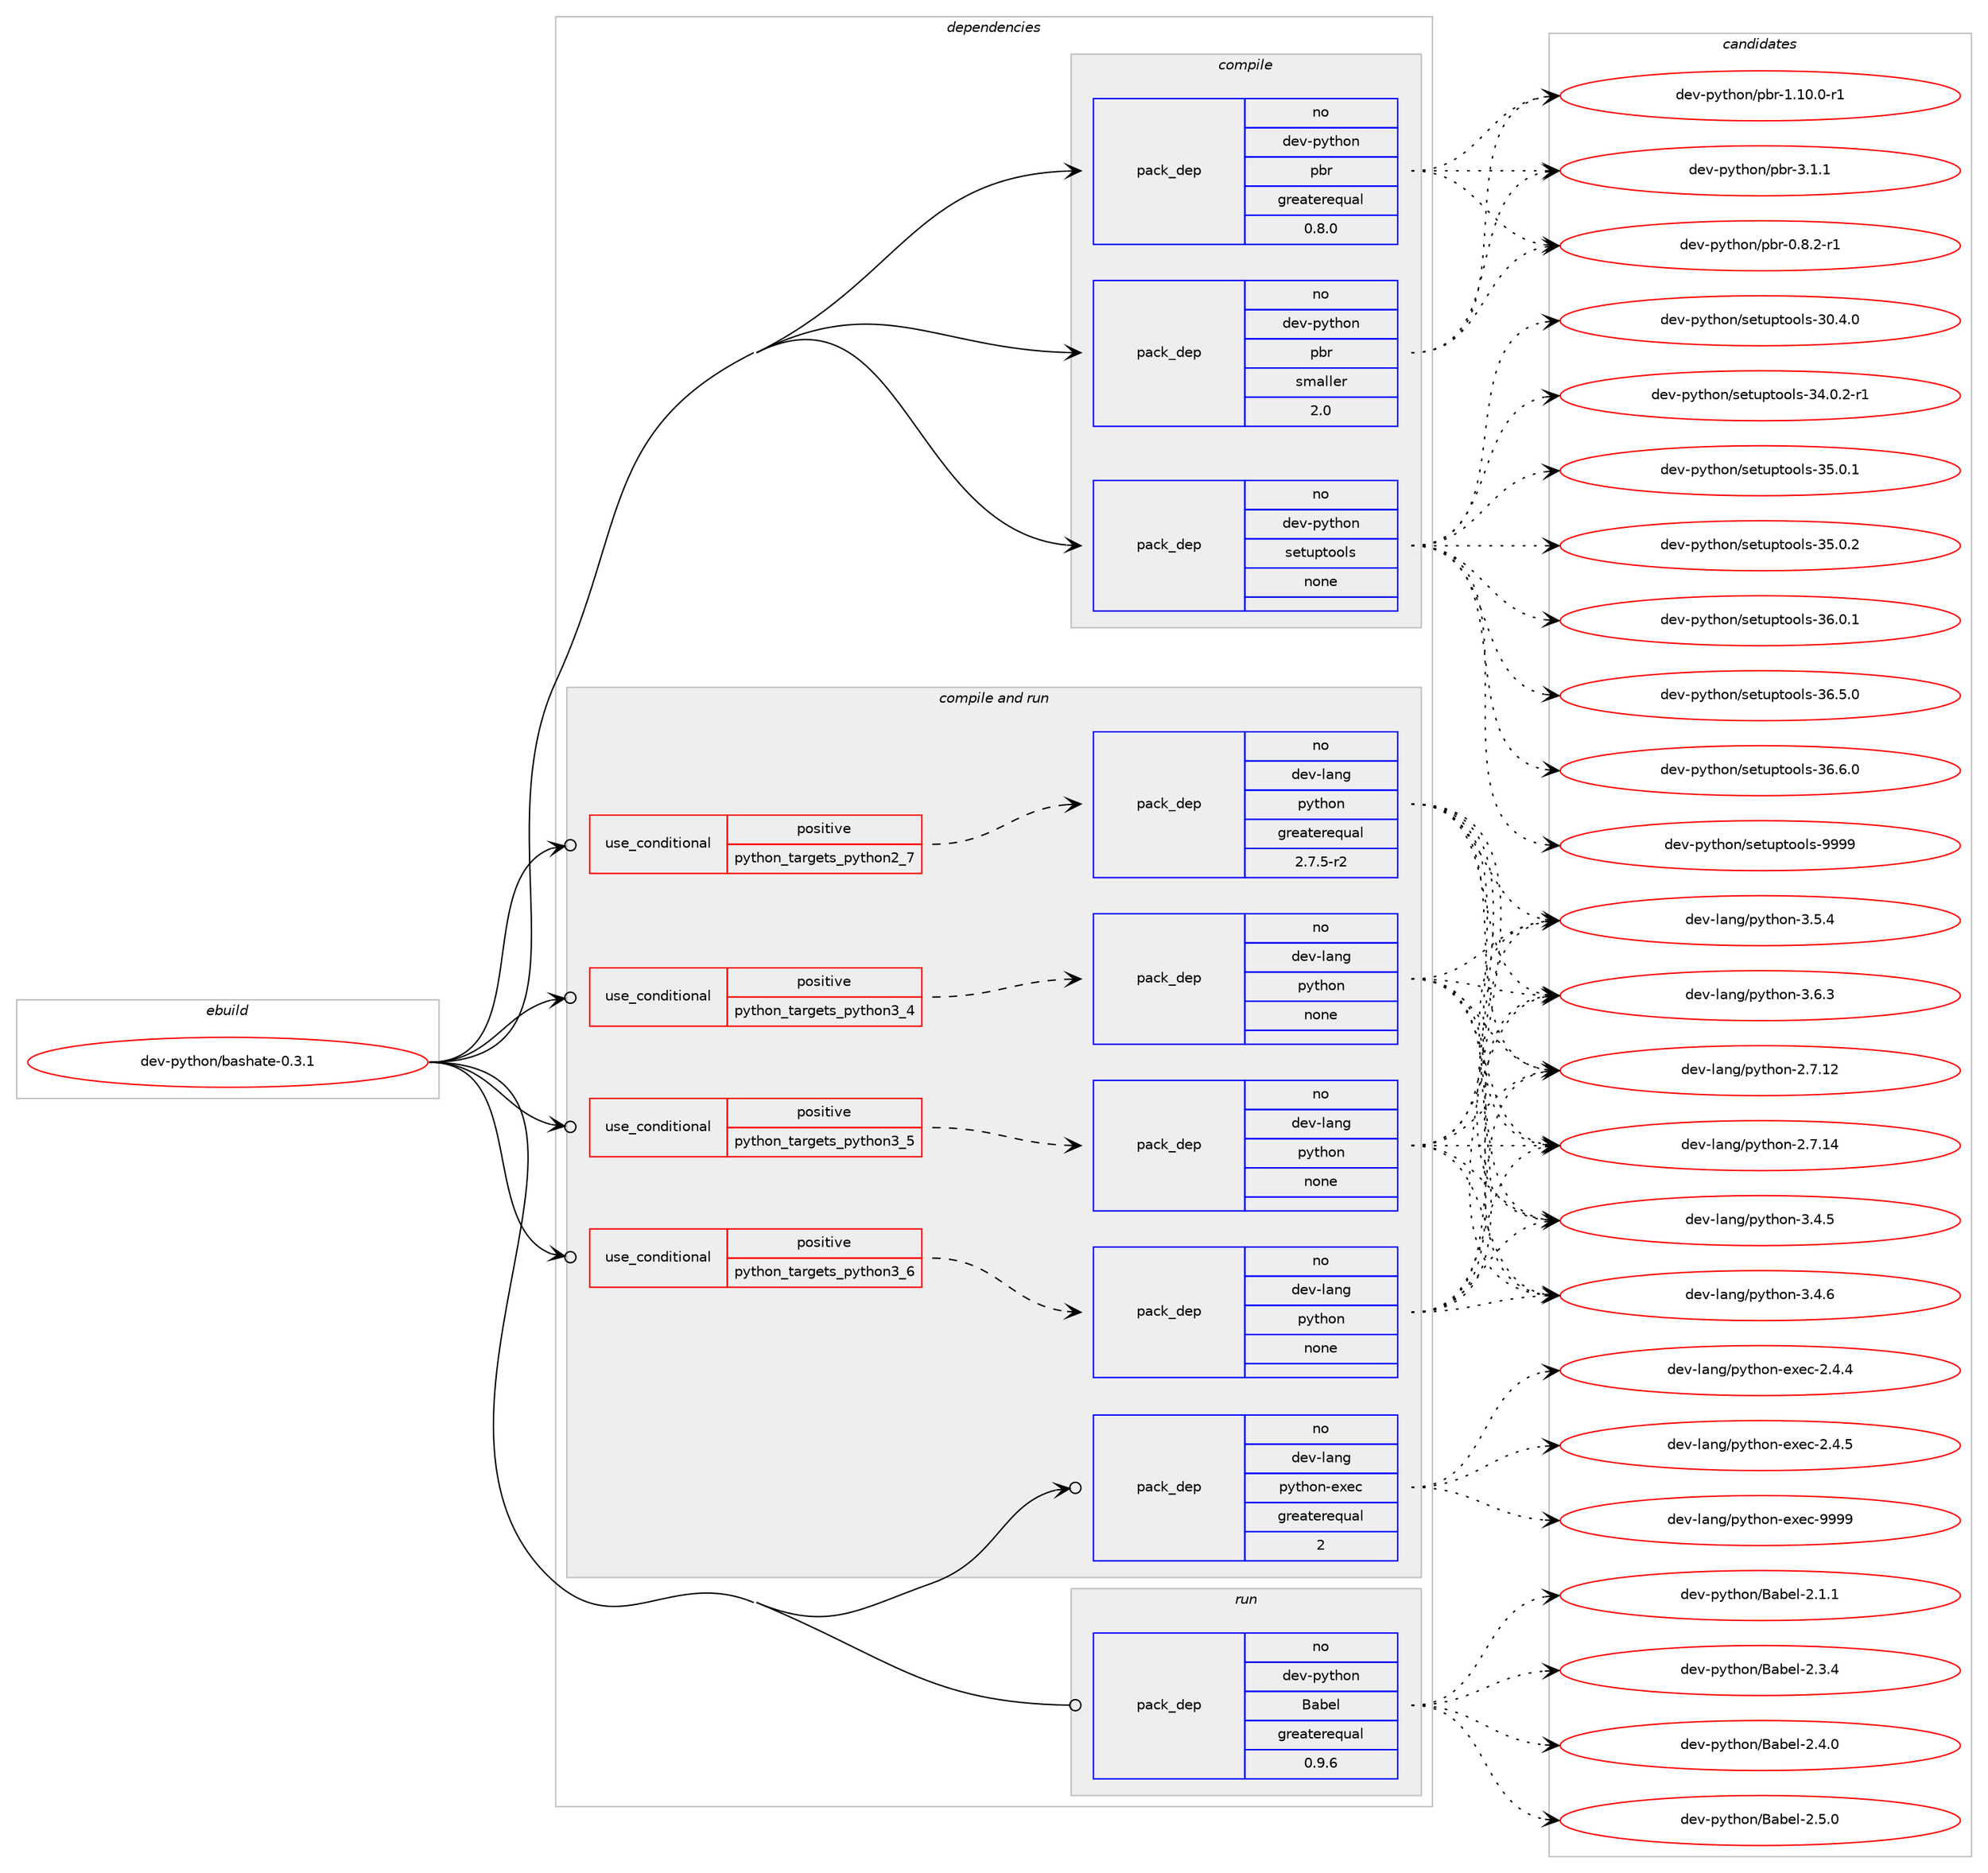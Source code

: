 digraph prolog {

# *************
# Graph options
# *************

newrank=true;
concentrate=true;
compound=true;
graph [rankdir=LR,fontname=Helvetica,fontsize=10,ranksep=1.5];#, ranksep=2.5, nodesep=0.2];
edge  [arrowhead=vee];
node  [fontname=Helvetica,fontsize=10];

# **********
# The ebuild
# **********

subgraph cluster_leftcol {
color=gray;
rank=same;
label=<<i>ebuild</i>>;
id [label="dev-python/bashate-0.3.1", color=red, width=4, href="../dev-python/bashate-0.3.1.svg"];
}

# ****************
# The dependencies
# ****************

subgraph cluster_midcol {
color=gray;
label=<<i>dependencies</i>>;
subgraph cluster_compile {
fillcolor="#eeeeee";
style=filled;
label=<<i>compile</i>>;
subgraph pack114423 {
dependency148173 [label=<<TABLE BORDER="0" CELLBORDER="1" CELLSPACING="0" CELLPADDING="4" WIDTH="220"><TR><TD ROWSPAN="6" CELLPADDING="30">pack_dep</TD></TR><TR><TD WIDTH="110">no</TD></TR><TR><TD>dev-python</TD></TR><TR><TD>pbr</TD></TR><TR><TD>greaterequal</TD></TR><TR><TD>0.8.0</TD></TR></TABLE>>, shape=none, color=blue];
}
id:e -> dependency148173:w [weight=20,style="solid",arrowhead="vee"];
subgraph pack114424 {
dependency148174 [label=<<TABLE BORDER="0" CELLBORDER="1" CELLSPACING="0" CELLPADDING="4" WIDTH="220"><TR><TD ROWSPAN="6" CELLPADDING="30">pack_dep</TD></TR><TR><TD WIDTH="110">no</TD></TR><TR><TD>dev-python</TD></TR><TR><TD>pbr</TD></TR><TR><TD>smaller</TD></TR><TR><TD>2.0</TD></TR></TABLE>>, shape=none, color=blue];
}
id:e -> dependency148174:w [weight=20,style="solid",arrowhead="vee"];
subgraph pack114425 {
dependency148175 [label=<<TABLE BORDER="0" CELLBORDER="1" CELLSPACING="0" CELLPADDING="4" WIDTH="220"><TR><TD ROWSPAN="6" CELLPADDING="30">pack_dep</TD></TR><TR><TD WIDTH="110">no</TD></TR><TR><TD>dev-python</TD></TR><TR><TD>setuptools</TD></TR><TR><TD>none</TD></TR><TR><TD></TD></TR></TABLE>>, shape=none, color=blue];
}
id:e -> dependency148175:w [weight=20,style="solid",arrowhead="vee"];
}
subgraph cluster_compileandrun {
fillcolor="#eeeeee";
style=filled;
label=<<i>compile and run</i>>;
subgraph cond29930 {
dependency148176 [label=<<TABLE BORDER="0" CELLBORDER="1" CELLSPACING="0" CELLPADDING="4"><TR><TD ROWSPAN="3" CELLPADDING="10">use_conditional</TD></TR><TR><TD>positive</TD></TR><TR><TD>python_targets_python2_7</TD></TR></TABLE>>, shape=none, color=red];
subgraph pack114426 {
dependency148177 [label=<<TABLE BORDER="0" CELLBORDER="1" CELLSPACING="0" CELLPADDING="4" WIDTH="220"><TR><TD ROWSPAN="6" CELLPADDING="30">pack_dep</TD></TR><TR><TD WIDTH="110">no</TD></TR><TR><TD>dev-lang</TD></TR><TR><TD>python</TD></TR><TR><TD>greaterequal</TD></TR><TR><TD>2.7.5-r2</TD></TR></TABLE>>, shape=none, color=blue];
}
dependency148176:e -> dependency148177:w [weight=20,style="dashed",arrowhead="vee"];
}
id:e -> dependency148176:w [weight=20,style="solid",arrowhead="odotvee"];
subgraph cond29931 {
dependency148178 [label=<<TABLE BORDER="0" CELLBORDER="1" CELLSPACING="0" CELLPADDING="4"><TR><TD ROWSPAN="3" CELLPADDING="10">use_conditional</TD></TR><TR><TD>positive</TD></TR><TR><TD>python_targets_python3_4</TD></TR></TABLE>>, shape=none, color=red];
subgraph pack114427 {
dependency148179 [label=<<TABLE BORDER="0" CELLBORDER="1" CELLSPACING="0" CELLPADDING="4" WIDTH="220"><TR><TD ROWSPAN="6" CELLPADDING="30">pack_dep</TD></TR><TR><TD WIDTH="110">no</TD></TR><TR><TD>dev-lang</TD></TR><TR><TD>python</TD></TR><TR><TD>none</TD></TR><TR><TD></TD></TR></TABLE>>, shape=none, color=blue];
}
dependency148178:e -> dependency148179:w [weight=20,style="dashed",arrowhead="vee"];
}
id:e -> dependency148178:w [weight=20,style="solid",arrowhead="odotvee"];
subgraph cond29932 {
dependency148180 [label=<<TABLE BORDER="0" CELLBORDER="1" CELLSPACING="0" CELLPADDING="4"><TR><TD ROWSPAN="3" CELLPADDING="10">use_conditional</TD></TR><TR><TD>positive</TD></TR><TR><TD>python_targets_python3_5</TD></TR></TABLE>>, shape=none, color=red];
subgraph pack114428 {
dependency148181 [label=<<TABLE BORDER="0" CELLBORDER="1" CELLSPACING="0" CELLPADDING="4" WIDTH="220"><TR><TD ROWSPAN="6" CELLPADDING="30">pack_dep</TD></TR><TR><TD WIDTH="110">no</TD></TR><TR><TD>dev-lang</TD></TR><TR><TD>python</TD></TR><TR><TD>none</TD></TR><TR><TD></TD></TR></TABLE>>, shape=none, color=blue];
}
dependency148180:e -> dependency148181:w [weight=20,style="dashed",arrowhead="vee"];
}
id:e -> dependency148180:w [weight=20,style="solid",arrowhead="odotvee"];
subgraph cond29933 {
dependency148182 [label=<<TABLE BORDER="0" CELLBORDER="1" CELLSPACING="0" CELLPADDING="4"><TR><TD ROWSPAN="3" CELLPADDING="10">use_conditional</TD></TR><TR><TD>positive</TD></TR><TR><TD>python_targets_python3_6</TD></TR></TABLE>>, shape=none, color=red];
subgraph pack114429 {
dependency148183 [label=<<TABLE BORDER="0" CELLBORDER="1" CELLSPACING="0" CELLPADDING="4" WIDTH="220"><TR><TD ROWSPAN="6" CELLPADDING="30">pack_dep</TD></TR><TR><TD WIDTH="110">no</TD></TR><TR><TD>dev-lang</TD></TR><TR><TD>python</TD></TR><TR><TD>none</TD></TR><TR><TD></TD></TR></TABLE>>, shape=none, color=blue];
}
dependency148182:e -> dependency148183:w [weight=20,style="dashed",arrowhead="vee"];
}
id:e -> dependency148182:w [weight=20,style="solid",arrowhead="odotvee"];
subgraph pack114430 {
dependency148184 [label=<<TABLE BORDER="0" CELLBORDER="1" CELLSPACING="0" CELLPADDING="4" WIDTH="220"><TR><TD ROWSPAN="6" CELLPADDING="30">pack_dep</TD></TR><TR><TD WIDTH="110">no</TD></TR><TR><TD>dev-lang</TD></TR><TR><TD>python-exec</TD></TR><TR><TD>greaterequal</TD></TR><TR><TD>2</TD></TR></TABLE>>, shape=none, color=blue];
}
id:e -> dependency148184:w [weight=20,style="solid",arrowhead="odotvee"];
}
subgraph cluster_run {
fillcolor="#eeeeee";
style=filled;
label=<<i>run</i>>;
subgraph pack114431 {
dependency148185 [label=<<TABLE BORDER="0" CELLBORDER="1" CELLSPACING="0" CELLPADDING="4" WIDTH="220"><TR><TD ROWSPAN="6" CELLPADDING="30">pack_dep</TD></TR><TR><TD WIDTH="110">no</TD></TR><TR><TD>dev-python</TD></TR><TR><TD>Babel</TD></TR><TR><TD>greaterequal</TD></TR><TR><TD>0.9.6</TD></TR></TABLE>>, shape=none, color=blue];
}
id:e -> dependency148185:w [weight=20,style="solid",arrowhead="odot"];
}
}

# **************
# The candidates
# **************

subgraph cluster_choices {
rank=same;
color=gray;
label=<<i>candidates</i>>;

subgraph choice114423 {
color=black;
nodesep=1;
choice1001011184511212111610411111047112981144548465646504511449 [label="dev-python/pbr-0.8.2-r1", color=red, width=4,href="../dev-python/pbr-0.8.2-r1.svg"];
choice100101118451121211161041111104711298114454946494846484511449 [label="dev-python/pbr-1.10.0-r1", color=red, width=4,href="../dev-python/pbr-1.10.0-r1.svg"];
choice100101118451121211161041111104711298114455146494649 [label="dev-python/pbr-3.1.1", color=red, width=4,href="../dev-python/pbr-3.1.1.svg"];
dependency148173:e -> choice1001011184511212111610411111047112981144548465646504511449:w [style=dotted,weight="100"];
dependency148173:e -> choice100101118451121211161041111104711298114454946494846484511449:w [style=dotted,weight="100"];
dependency148173:e -> choice100101118451121211161041111104711298114455146494649:w [style=dotted,weight="100"];
}
subgraph choice114424 {
color=black;
nodesep=1;
choice1001011184511212111610411111047112981144548465646504511449 [label="dev-python/pbr-0.8.2-r1", color=red, width=4,href="../dev-python/pbr-0.8.2-r1.svg"];
choice100101118451121211161041111104711298114454946494846484511449 [label="dev-python/pbr-1.10.0-r1", color=red, width=4,href="../dev-python/pbr-1.10.0-r1.svg"];
choice100101118451121211161041111104711298114455146494649 [label="dev-python/pbr-3.1.1", color=red, width=4,href="../dev-python/pbr-3.1.1.svg"];
dependency148174:e -> choice1001011184511212111610411111047112981144548465646504511449:w [style=dotted,weight="100"];
dependency148174:e -> choice100101118451121211161041111104711298114454946494846484511449:w [style=dotted,weight="100"];
dependency148174:e -> choice100101118451121211161041111104711298114455146494649:w [style=dotted,weight="100"];
}
subgraph choice114425 {
color=black;
nodesep=1;
choice100101118451121211161041111104711510111611711211611111110811545514846524648 [label="dev-python/setuptools-30.4.0", color=red, width=4,href="../dev-python/setuptools-30.4.0.svg"];
choice1001011184511212111610411111047115101116117112116111111108115455152464846504511449 [label="dev-python/setuptools-34.0.2-r1", color=red, width=4,href="../dev-python/setuptools-34.0.2-r1.svg"];
choice100101118451121211161041111104711510111611711211611111110811545515346484649 [label="dev-python/setuptools-35.0.1", color=red, width=4,href="../dev-python/setuptools-35.0.1.svg"];
choice100101118451121211161041111104711510111611711211611111110811545515346484650 [label="dev-python/setuptools-35.0.2", color=red, width=4,href="../dev-python/setuptools-35.0.2.svg"];
choice100101118451121211161041111104711510111611711211611111110811545515446484649 [label="dev-python/setuptools-36.0.1", color=red, width=4,href="../dev-python/setuptools-36.0.1.svg"];
choice100101118451121211161041111104711510111611711211611111110811545515446534648 [label="dev-python/setuptools-36.5.0", color=red, width=4,href="../dev-python/setuptools-36.5.0.svg"];
choice100101118451121211161041111104711510111611711211611111110811545515446544648 [label="dev-python/setuptools-36.6.0", color=red, width=4,href="../dev-python/setuptools-36.6.0.svg"];
choice10010111845112121116104111110471151011161171121161111111081154557575757 [label="dev-python/setuptools-9999", color=red, width=4,href="../dev-python/setuptools-9999.svg"];
dependency148175:e -> choice100101118451121211161041111104711510111611711211611111110811545514846524648:w [style=dotted,weight="100"];
dependency148175:e -> choice1001011184511212111610411111047115101116117112116111111108115455152464846504511449:w [style=dotted,weight="100"];
dependency148175:e -> choice100101118451121211161041111104711510111611711211611111110811545515346484649:w [style=dotted,weight="100"];
dependency148175:e -> choice100101118451121211161041111104711510111611711211611111110811545515346484650:w [style=dotted,weight="100"];
dependency148175:e -> choice100101118451121211161041111104711510111611711211611111110811545515446484649:w [style=dotted,weight="100"];
dependency148175:e -> choice100101118451121211161041111104711510111611711211611111110811545515446534648:w [style=dotted,weight="100"];
dependency148175:e -> choice100101118451121211161041111104711510111611711211611111110811545515446544648:w [style=dotted,weight="100"];
dependency148175:e -> choice10010111845112121116104111110471151011161171121161111111081154557575757:w [style=dotted,weight="100"];
}
subgraph choice114426 {
color=black;
nodesep=1;
choice10010111845108971101034711212111610411111045504655464950 [label="dev-lang/python-2.7.12", color=red, width=4,href="../dev-lang/python-2.7.12.svg"];
choice10010111845108971101034711212111610411111045504655464952 [label="dev-lang/python-2.7.14", color=red, width=4,href="../dev-lang/python-2.7.14.svg"];
choice100101118451089711010347112121116104111110455146524653 [label="dev-lang/python-3.4.5", color=red, width=4,href="../dev-lang/python-3.4.5.svg"];
choice100101118451089711010347112121116104111110455146524654 [label="dev-lang/python-3.4.6", color=red, width=4,href="../dev-lang/python-3.4.6.svg"];
choice100101118451089711010347112121116104111110455146534652 [label="dev-lang/python-3.5.4", color=red, width=4,href="../dev-lang/python-3.5.4.svg"];
choice100101118451089711010347112121116104111110455146544651 [label="dev-lang/python-3.6.3", color=red, width=4,href="../dev-lang/python-3.6.3.svg"];
dependency148177:e -> choice10010111845108971101034711212111610411111045504655464950:w [style=dotted,weight="100"];
dependency148177:e -> choice10010111845108971101034711212111610411111045504655464952:w [style=dotted,weight="100"];
dependency148177:e -> choice100101118451089711010347112121116104111110455146524653:w [style=dotted,weight="100"];
dependency148177:e -> choice100101118451089711010347112121116104111110455146524654:w [style=dotted,weight="100"];
dependency148177:e -> choice100101118451089711010347112121116104111110455146534652:w [style=dotted,weight="100"];
dependency148177:e -> choice100101118451089711010347112121116104111110455146544651:w [style=dotted,weight="100"];
}
subgraph choice114427 {
color=black;
nodesep=1;
choice10010111845108971101034711212111610411111045504655464950 [label="dev-lang/python-2.7.12", color=red, width=4,href="../dev-lang/python-2.7.12.svg"];
choice10010111845108971101034711212111610411111045504655464952 [label="dev-lang/python-2.7.14", color=red, width=4,href="../dev-lang/python-2.7.14.svg"];
choice100101118451089711010347112121116104111110455146524653 [label="dev-lang/python-3.4.5", color=red, width=4,href="../dev-lang/python-3.4.5.svg"];
choice100101118451089711010347112121116104111110455146524654 [label="dev-lang/python-3.4.6", color=red, width=4,href="../dev-lang/python-3.4.6.svg"];
choice100101118451089711010347112121116104111110455146534652 [label="dev-lang/python-3.5.4", color=red, width=4,href="../dev-lang/python-3.5.4.svg"];
choice100101118451089711010347112121116104111110455146544651 [label="dev-lang/python-3.6.3", color=red, width=4,href="../dev-lang/python-3.6.3.svg"];
dependency148179:e -> choice10010111845108971101034711212111610411111045504655464950:w [style=dotted,weight="100"];
dependency148179:e -> choice10010111845108971101034711212111610411111045504655464952:w [style=dotted,weight="100"];
dependency148179:e -> choice100101118451089711010347112121116104111110455146524653:w [style=dotted,weight="100"];
dependency148179:e -> choice100101118451089711010347112121116104111110455146524654:w [style=dotted,weight="100"];
dependency148179:e -> choice100101118451089711010347112121116104111110455146534652:w [style=dotted,weight="100"];
dependency148179:e -> choice100101118451089711010347112121116104111110455146544651:w [style=dotted,weight="100"];
}
subgraph choice114428 {
color=black;
nodesep=1;
choice10010111845108971101034711212111610411111045504655464950 [label="dev-lang/python-2.7.12", color=red, width=4,href="../dev-lang/python-2.7.12.svg"];
choice10010111845108971101034711212111610411111045504655464952 [label="dev-lang/python-2.7.14", color=red, width=4,href="../dev-lang/python-2.7.14.svg"];
choice100101118451089711010347112121116104111110455146524653 [label="dev-lang/python-3.4.5", color=red, width=4,href="../dev-lang/python-3.4.5.svg"];
choice100101118451089711010347112121116104111110455146524654 [label="dev-lang/python-3.4.6", color=red, width=4,href="../dev-lang/python-3.4.6.svg"];
choice100101118451089711010347112121116104111110455146534652 [label="dev-lang/python-3.5.4", color=red, width=4,href="../dev-lang/python-3.5.4.svg"];
choice100101118451089711010347112121116104111110455146544651 [label="dev-lang/python-3.6.3", color=red, width=4,href="../dev-lang/python-3.6.3.svg"];
dependency148181:e -> choice10010111845108971101034711212111610411111045504655464950:w [style=dotted,weight="100"];
dependency148181:e -> choice10010111845108971101034711212111610411111045504655464952:w [style=dotted,weight="100"];
dependency148181:e -> choice100101118451089711010347112121116104111110455146524653:w [style=dotted,weight="100"];
dependency148181:e -> choice100101118451089711010347112121116104111110455146524654:w [style=dotted,weight="100"];
dependency148181:e -> choice100101118451089711010347112121116104111110455146534652:w [style=dotted,weight="100"];
dependency148181:e -> choice100101118451089711010347112121116104111110455146544651:w [style=dotted,weight="100"];
}
subgraph choice114429 {
color=black;
nodesep=1;
choice10010111845108971101034711212111610411111045504655464950 [label="dev-lang/python-2.7.12", color=red, width=4,href="../dev-lang/python-2.7.12.svg"];
choice10010111845108971101034711212111610411111045504655464952 [label="dev-lang/python-2.7.14", color=red, width=4,href="../dev-lang/python-2.7.14.svg"];
choice100101118451089711010347112121116104111110455146524653 [label="dev-lang/python-3.4.5", color=red, width=4,href="../dev-lang/python-3.4.5.svg"];
choice100101118451089711010347112121116104111110455146524654 [label="dev-lang/python-3.4.6", color=red, width=4,href="../dev-lang/python-3.4.6.svg"];
choice100101118451089711010347112121116104111110455146534652 [label="dev-lang/python-3.5.4", color=red, width=4,href="../dev-lang/python-3.5.4.svg"];
choice100101118451089711010347112121116104111110455146544651 [label="dev-lang/python-3.6.3", color=red, width=4,href="../dev-lang/python-3.6.3.svg"];
dependency148183:e -> choice10010111845108971101034711212111610411111045504655464950:w [style=dotted,weight="100"];
dependency148183:e -> choice10010111845108971101034711212111610411111045504655464952:w [style=dotted,weight="100"];
dependency148183:e -> choice100101118451089711010347112121116104111110455146524653:w [style=dotted,weight="100"];
dependency148183:e -> choice100101118451089711010347112121116104111110455146524654:w [style=dotted,weight="100"];
dependency148183:e -> choice100101118451089711010347112121116104111110455146534652:w [style=dotted,weight="100"];
dependency148183:e -> choice100101118451089711010347112121116104111110455146544651:w [style=dotted,weight="100"];
}
subgraph choice114430 {
color=black;
nodesep=1;
choice1001011184510897110103471121211161041111104510112010199455046524652 [label="dev-lang/python-exec-2.4.4", color=red, width=4,href="../dev-lang/python-exec-2.4.4.svg"];
choice1001011184510897110103471121211161041111104510112010199455046524653 [label="dev-lang/python-exec-2.4.5", color=red, width=4,href="../dev-lang/python-exec-2.4.5.svg"];
choice10010111845108971101034711212111610411111045101120101994557575757 [label="dev-lang/python-exec-9999", color=red, width=4,href="../dev-lang/python-exec-9999.svg"];
dependency148184:e -> choice1001011184510897110103471121211161041111104510112010199455046524652:w [style=dotted,weight="100"];
dependency148184:e -> choice1001011184510897110103471121211161041111104510112010199455046524653:w [style=dotted,weight="100"];
dependency148184:e -> choice10010111845108971101034711212111610411111045101120101994557575757:w [style=dotted,weight="100"];
}
subgraph choice114431 {
color=black;
nodesep=1;
choice1001011184511212111610411111047669798101108455046494649 [label="dev-python/Babel-2.1.1", color=red, width=4,href="../dev-python/Babel-2.1.1.svg"];
choice1001011184511212111610411111047669798101108455046514652 [label="dev-python/Babel-2.3.4", color=red, width=4,href="../dev-python/Babel-2.3.4.svg"];
choice1001011184511212111610411111047669798101108455046524648 [label="dev-python/Babel-2.4.0", color=red, width=4,href="../dev-python/Babel-2.4.0.svg"];
choice1001011184511212111610411111047669798101108455046534648 [label="dev-python/Babel-2.5.0", color=red, width=4,href="../dev-python/Babel-2.5.0.svg"];
dependency148185:e -> choice1001011184511212111610411111047669798101108455046494649:w [style=dotted,weight="100"];
dependency148185:e -> choice1001011184511212111610411111047669798101108455046514652:w [style=dotted,weight="100"];
dependency148185:e -> choice1001011184511212111610411111047669798101108455046524648:w [style=dotted,weight="100"];
dependency148185:e -> choice1001011184511212111610411111047669798101108455046534648:w [style=dotted,weight="100"];
}
}

}
